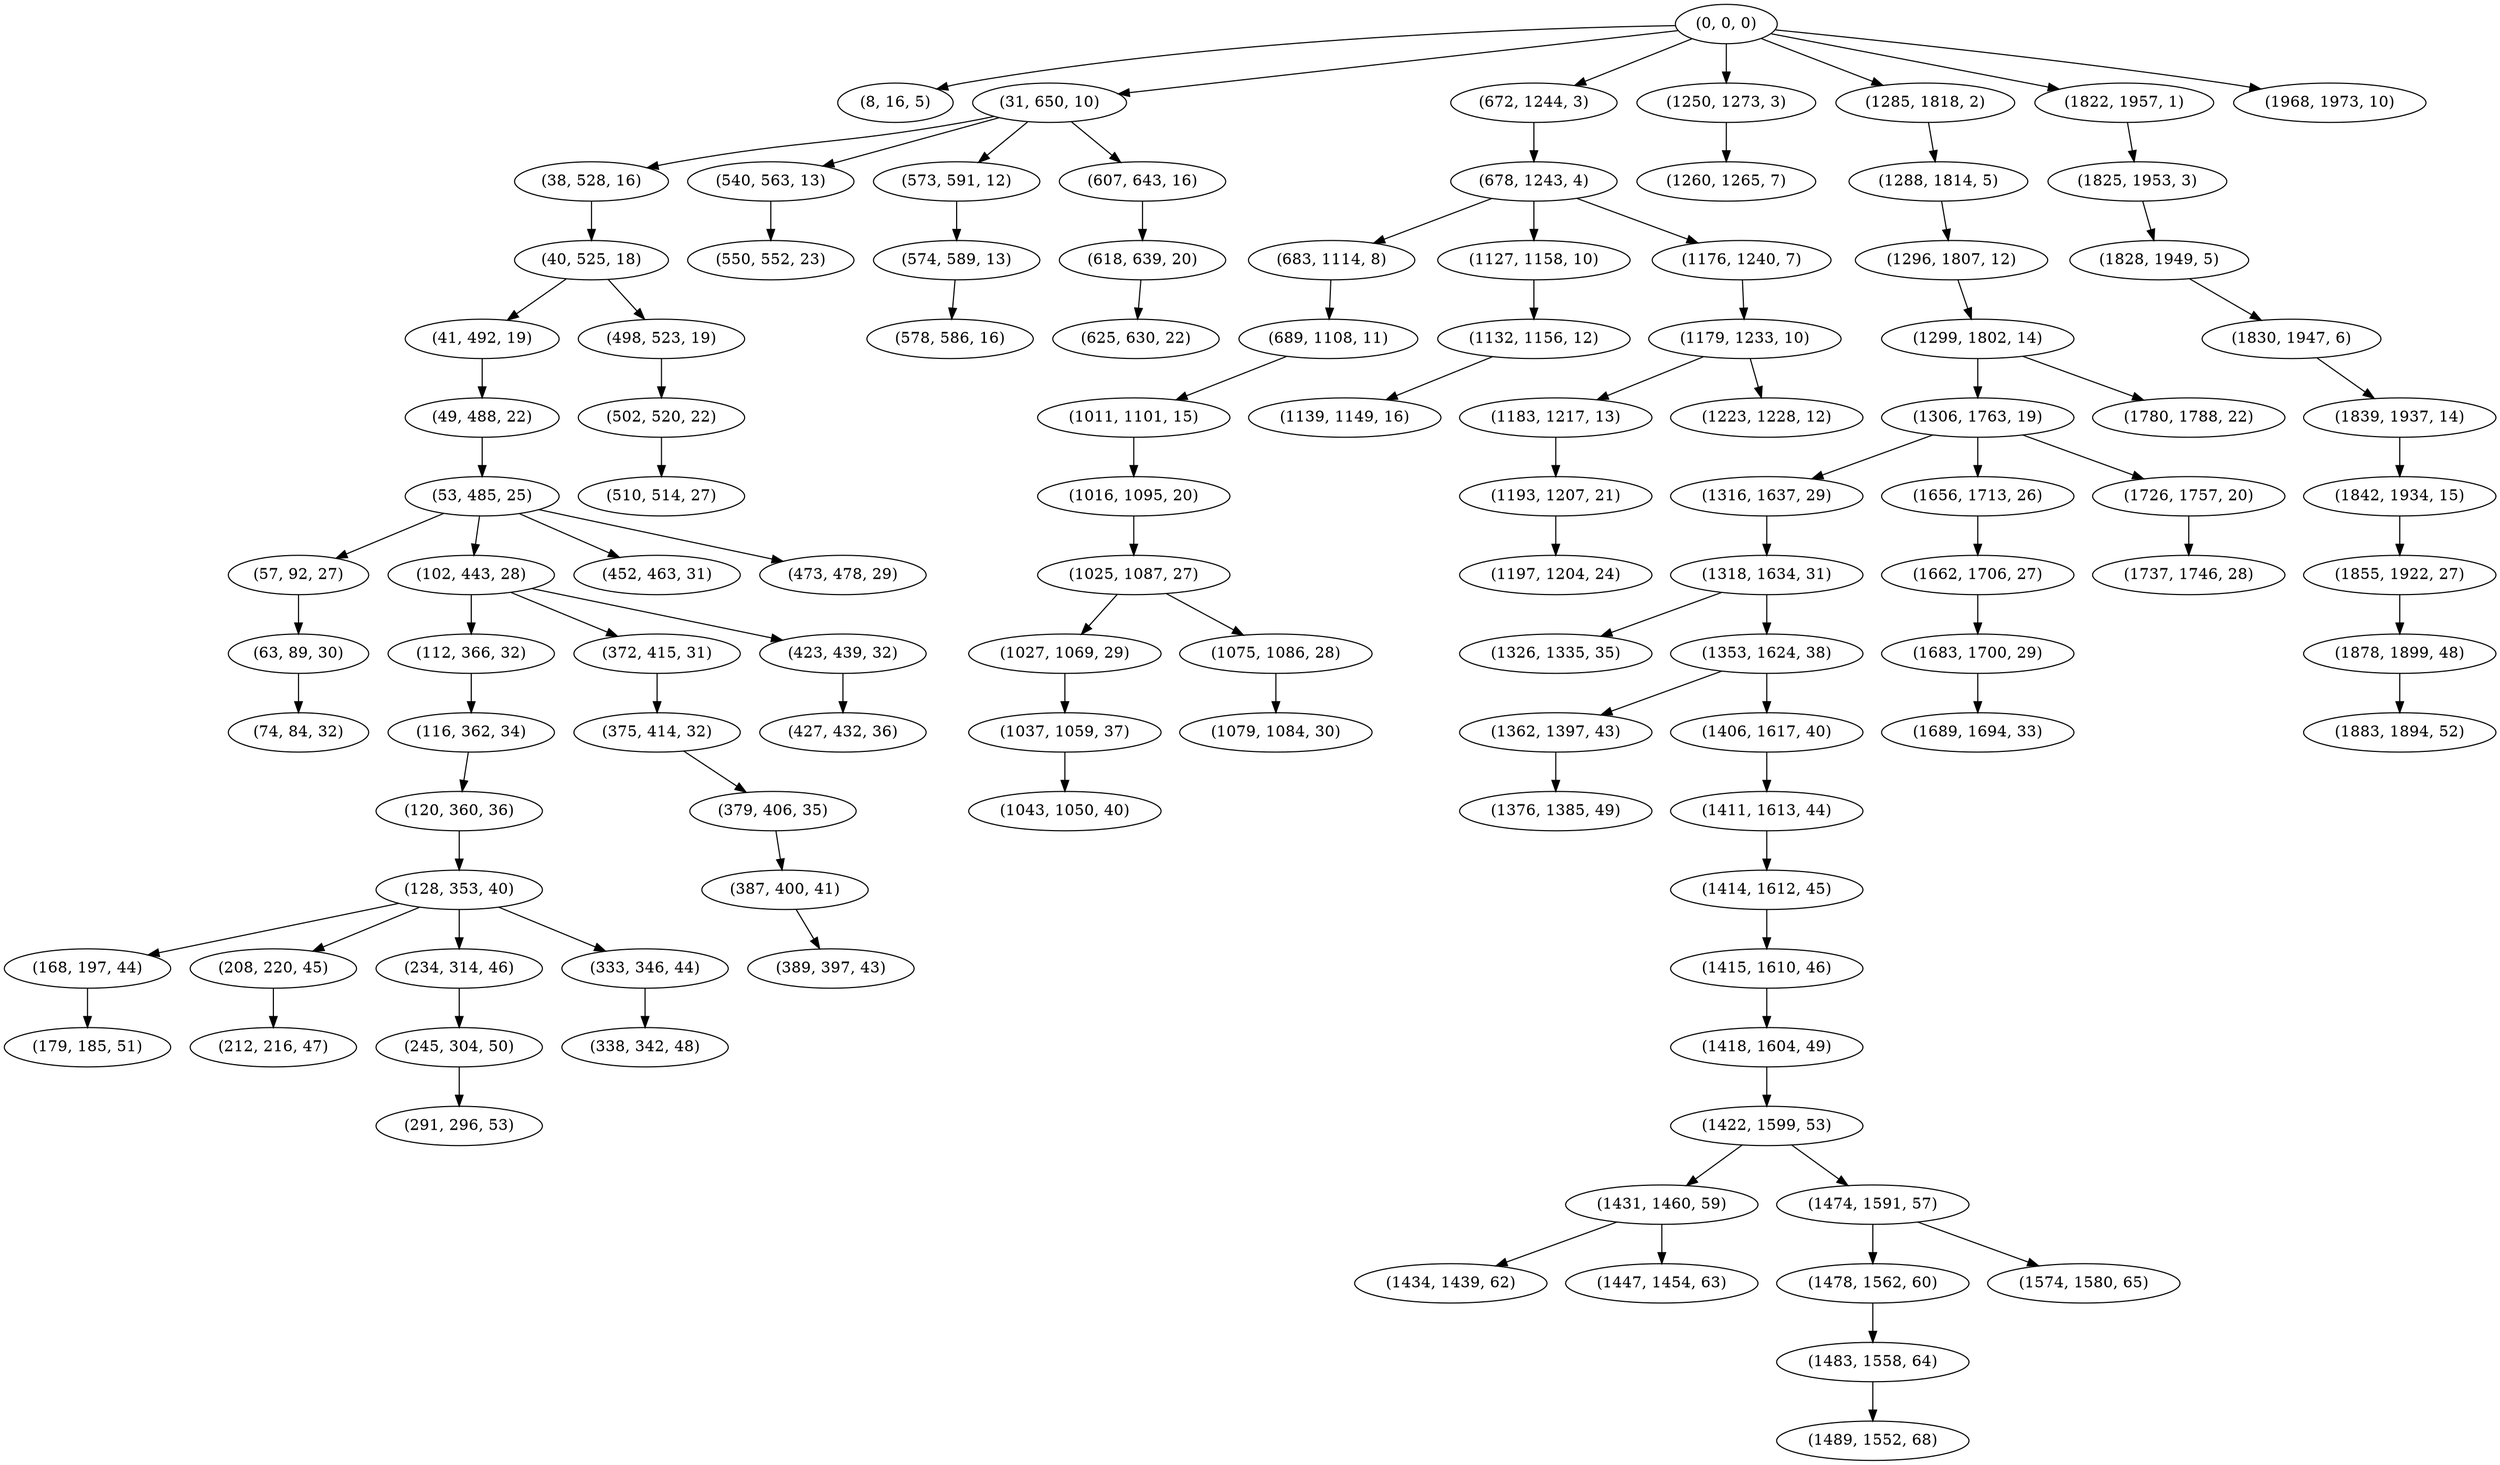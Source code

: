 digraph tree {
    "(0, 0, 0)";
    "(8, 16, 5)";
    "(31, 650, 10)";
    "(38, 528, 16)";
    "(40, 525, 18)";
    "(41, 492, 19)";
    "(49, 488, 22)";
    "(53, 485, 25)";
    "(57, 92, 27)";
    "(63, 89, 30)";
    "(74, 84, 32)";
    "(102, 443, 28)";
    "(112, 366, 32)";
    "(116, 362, 34)";
    "(120, 360, 36)";
    "(128, 353, 40)";
    "(168, 197, 44)";
    "(179, 185, 51)";
    "(208, 220, 45)";
    "(212, 216, 47)";
    "(234, 314, 46)";
    "(245, 304, 50)";
    "(291, 296, 53)";
    "(333, 346, 44)";
    "(338, 342, 48)";
    "(372, 415, 31)";
    "(375, 414, 32)";
    "(379, 406, 35)";
    "(387, 400, 41)";
    "(389, 397, 43)";
    "(423, 439, 32)";
    "(427, 432, 36)";
    "(452, 463, 31)";
    "(473, 478, 29)";
    "(498, 523, 19)";
    "(502, 520, 22)";
    "(510, 514, 27)";
    "(540, 563, 13)";
    "(550, 552, 23)";
    "(573, 591, 12)";
    "(574, 589, 13)";
    "(578, 586, 16)";
    "(607, 643, 16)";
    "(618, 639, 20)";
    "(625, 630, 22)";
    "(672, 1244, 3)";
    "(678, 1243, 4)";
    "(683, 1114, 8)";
    "(689, 1108, 11)";
    "(1011, 1101, 15)";
    "(1016, 1095, 20)";
    "(1025, 1087, 27)";
    "(1027, 1069, 29)";
    "(1037, 1059, 37)";
    "(1043, 1050, 40)";
    "(1075, 1086, 28)";
    "(1079, 1084, 30)";
    "(1127, 1158, 10)";
    "(1132, 1156, 12)";
    "(1139, 1149, 16)";
    "(1176, 1240, 7)";
    "(1179, 1233, 10)";
    "(1183, 1217, 13)";
    "(1193, 1207, 21)";
    "(1197, 1204, 24)";
    "(1223, 1228, 12)";
    "(1250, 1273, 3)";
    "(1260, 1265, 7)";
    "(1285, 1818, 2)";
    "(1288, 1814, 5)";
    "(1296, 1807, 12)";
    "(1299, 1802, 14)";
    "(1306, 1763, 19)";
    "(1316, 1637, 29)";
    "(1318, 1634, 31)";
    "(1326, 1335, 35)";
    "(1353, 1624, 38)";
    "(1362, 1397, 43)";
    "(1376, 1385, 49)";
    "(1406, 1617, 40)";
    "(1411, 1613, 44)";
    "(1414, 1612, 45)";
    "(1415, 1610, 46)";
    "(1418, 1604, 49)";
    "(1422, 1599, 53)";
    "(1431, 1460, 59)";
    "(1434, 1439, 62)";
    "(1447, 1454, 63)";
    "(1474, 1591, 57)";
    "(1478, 1562, 60)";
    "(1483, 1558, 64)";
    "(1489, 1552, 68)";
    "(1574, 1580, 65)";
    "(1656, 1713, 26)";
    "(1662, 1706, 27)";
    "(1683, 1700, 29)";
    "(1689, 1694, 33)";
    "(1726, 1757, 20)";
    "(1737, 1746, 28)";
    "(1780, 1788, 22)";
    "(1822, 1957, 1)";
    "(1825, 1953, 3)";
    "(1828, 1949, 5)";
    "(1830, 1947, 6)";
    "(1839, 1937, 14)";
    "(1842, 1934, 15)";
    "(1855, 1922, 27)";
    "(1878, 1899, 48)";
    "(1883, 1894, 52)";
    "(1968, 1973, 10)";
    "(0, 0, 0)" -> "(8, 16, 5)";
    "(0, 0, 0)" -> "(31, 650, 10)";
    "(0, 0, 0)" -> "(672, 1244, 3)";
    "(0, 0, 0)" -> "(1250, 1273, 3)";
    "(0, 0, 0)" -> "(1285, 1818, 2)";
    "(0, 0, 0)" -> "(1822, 1957, 1)";
    "(0, 0, 0)" -> "(1968, 1973, 10)";
    "(31, 650, 10)" -> "(38, 528, 16)";
    "(31, 650, 10)" -> "(540, 563, 13)";
    "(31, 650, 10)" -> "(573, 591, 12)";
    "(31, 650, 10)" -> "(607, 643, 16)";
    "(38, 528, 16)" -> "(40, 525, 18)";
    "(40, 525, 18)" -> "(41, 492, 19)";
    "(40, 525, 18)" -> "(498, 523, 19)";
    "(41, 492, 19)" -> "(49, 488, 22)";
    "(49, 488, 22)" -> "(53, 485, 25)";
    "(53, 485, 25)" -> "(57, 92, 27)";
    "(53, 485, 25)" -> "(102, 443, 28)";
    "(53, 485, 25)" -> "(452, 463, 31)";
    "(53, 485, 25)" -> "(473, 478, 29)";
    "(57, 92, 27)" -> "(63, 89, 30)";
    "(63, 89, 30)" -> "(74, 84, 32)";
    "(102, 443, 28)" -> "(112, 366, 32)";
    "(102, 443, 28)" -> "(372, 415, 31)";
    "(102, 443, 28)" -> "(423, 439, 32)";
    "(112, 366, 32)" -> "(116, 362, 34)";
    "(116, 362, 34)" -> "(120, 360, 36)";
    "(120, 360, 36)" -> "(128, 353, 40)";
    "(128, 353, 40)" -> "(168, 197, 44)";
    "(128, 353, 40)" -> "(208, 220, 45)";
    "(128, 353, 40)" -> "(234, 314, 46)";
    "(128, 353, 40)" -> "(333, 346, 44)";
    "(168, 197, 44)" -> "(179, 185, 51)";
    "(208, 220, 45)" -> "(212, 216, 47)";
    "(234, 314, 46)" -> "(245, 304, 50)";
    "(245, 304, 50)" -> "(291, 296, 53)";
    "(333, 346, 44)" -> "(338, 342, 48)";
    "(372, 415, 31)" -> "(375, 414, 32)";
    "(375, 414, 32)" -> "(379, 406, 35)";
    "(379, 406, 35)" -> "(387, 400, 41)";
    "(387, 400, 41)" -> "(389, 397, 43)";
    "(423, 439, 32)" -> "(427, 432, 36)";
    "(498, 523, 19)" -> "(502, 520, 22)";
    "(502, 520, 22)" -> "(510, 514, 27)";
    "(540, 563, 13)" -> "(550, 552, 23)";
    "(573, 591, 12)" -> "(574, 589, 13)";
    "(574, 589, 13)" -> "(578, 586, 16)";
    "(607, 643, 16)" -> "(618, 639, 20)";
    "(618, 639, 20)" -> "(625, 630, 22)";
    "(672, 1244, 3)" -> "(678, 1243, 4)";
    "(678, 1243, 4)" -> "(683, 1114, 8)";
    "(678, 1243, 4)" -> "(1127, 1158, 10)";
    "(678, 1243, 4)" -> "(1176, 1240, 7)";
    "(683, 1114, 8)" -> "(689, 1108, 11)";
    "(689, 1108, 11)" -> "(1011, 1101, 15)";
    "(1011, 1101, 15)" -> "(1016, 1095, 20)";
    "(1016, 1095, 20)" -> "(1025, 1087, 27)";
    "(1025, 1087, 27)" -> "(1027, 1069, 29)";
    "(1025, 1087, 27)" -> "(1075, 1086, 28)";
    "(1027, 1069, 29)" -> "(1037, 1059, 37)";
    "(1037, 1059, 37)" -> "(1043, 1050, 40)";
    "(1075, 1086, 28)" -> "(1079, 1084, 30)";
    "(1127, 1158, 10)" -> "(1132, 1156, 12)";
    "(1132, 1156, 12)" -> "(1139, 1149, 16)";
    "(1176, 1240, 7)" -> "(1179, 1233, 10)";
    "(1179, 1233, 10)" -> "(1183, 1217, 13)";
    "(1179, 1233, 10)" -> "(1223, 1228, 12)";
    "(1183, 1217, 13)" -> "(1193, 1207, 21)";
    "(1193, 1207, 21)" -> "(1197, 1204, 24)";
    "(1250, 1273, 3)" -> "(1260, 1265, 7)";
    "(1285, 1818, 2)" -> "(1288, 1814, 5)";
    "(1288, 1814, 5)" -> "(1296, 1807, 12)";
    "(1296, 1807, 12)" -> "(1299, 1802, 14)";
    "(1299, 1802, 14)" -> "(1306, 1763, 19)";
    "(1299, 1802, 14)" -> "(1780, 1788, 22)";
    "(1306, 1763, 19)" -> "(1316, 1637, 29)";
    "(1306, 1763, 19)" -> "(1656, 1713, 26)";
    "(1306, 1763, 19)" -> "(1726, 1757, 20)";
    "(1316, 1637, 29)" -> "(1318, 1634, 31)";
    "(1318, 1634, 31)" -> "(1326, 1335, 35)";
    "(1318, 1634, 31)" -> "(1353, 1624, 38)";
    "(1353, 1624, 38)" -> "(1362, 1397, 43)";
    "(1353, 1624, 38)" -> "(1406, 1617, 40)";
    "(1362, 1397, 43)" -> "(1376, 1385, 49)";
    "(1406, 1617, 40)" -> "(1411, 1613, 44)";
    "(1411, 1613, 44)" -> "(1414, 1612, 45)";
    "(1414, 1612, 45)" -> "(1415, 1610, 46)";
    "(1415, 1610, 46)" -> "(1418, 1604, 49)";
    "(1418, 1604, 49)" -> "(1422, 1599, 53)";
    "(1422, 1599, 53)" -> "(1431, 1460, 59)";
    "(1422, 1599, 53)" -> "(1474, 1591, 57)";
    "(1431, 1460, 59)" -> "(1434, 1439, 62)";
    "(1431, 1460, 59)" -> "(1447, 1454, 63)";
    "(1474, 1591, 57)" -> "(1478, 1562, 60)";
    "(1474, 1591, 57)" -> "(1574, 1580, 65)";
    "(1478, 1562, 60)" -> "(1483, 1558, 64)";
    "(1483, 1558, 64)" -> "(1489, 1552, 68)";
    "(1656, 1713, 26)" -> "(1662, 1706, 27)";
    "(1662, 1706, 27)" -> "(1683, 1700, 29)";
    "(1683, 1700, 29)" -> "(1689, 1694, 33)";
    "(1726, 1757, 20)" -> "(1737, 1746, 28)";
    "(1822, 1957, 1)" -> "(1825, 1953, 3)";
    "(1825, 1953, 3)" -> "(1828, 1949, 5)";
    "(1828, 1949, 5)" -> "(1830, 1947, 6)";
    "(1830, 1947, 6)" -> "(1839, 1937, 14)";
    "(1839, 1937, 14)" -> "(1842, 1934, 15)";
    "(1842, 1934, 15)" -> "(1855, 1922, 27)";
    "(1855, 1922, 27)" -> "(1878, 1899, 48)";
    "(1878, 1899, 48)" -> "(1883, 1894, 52)";
}
